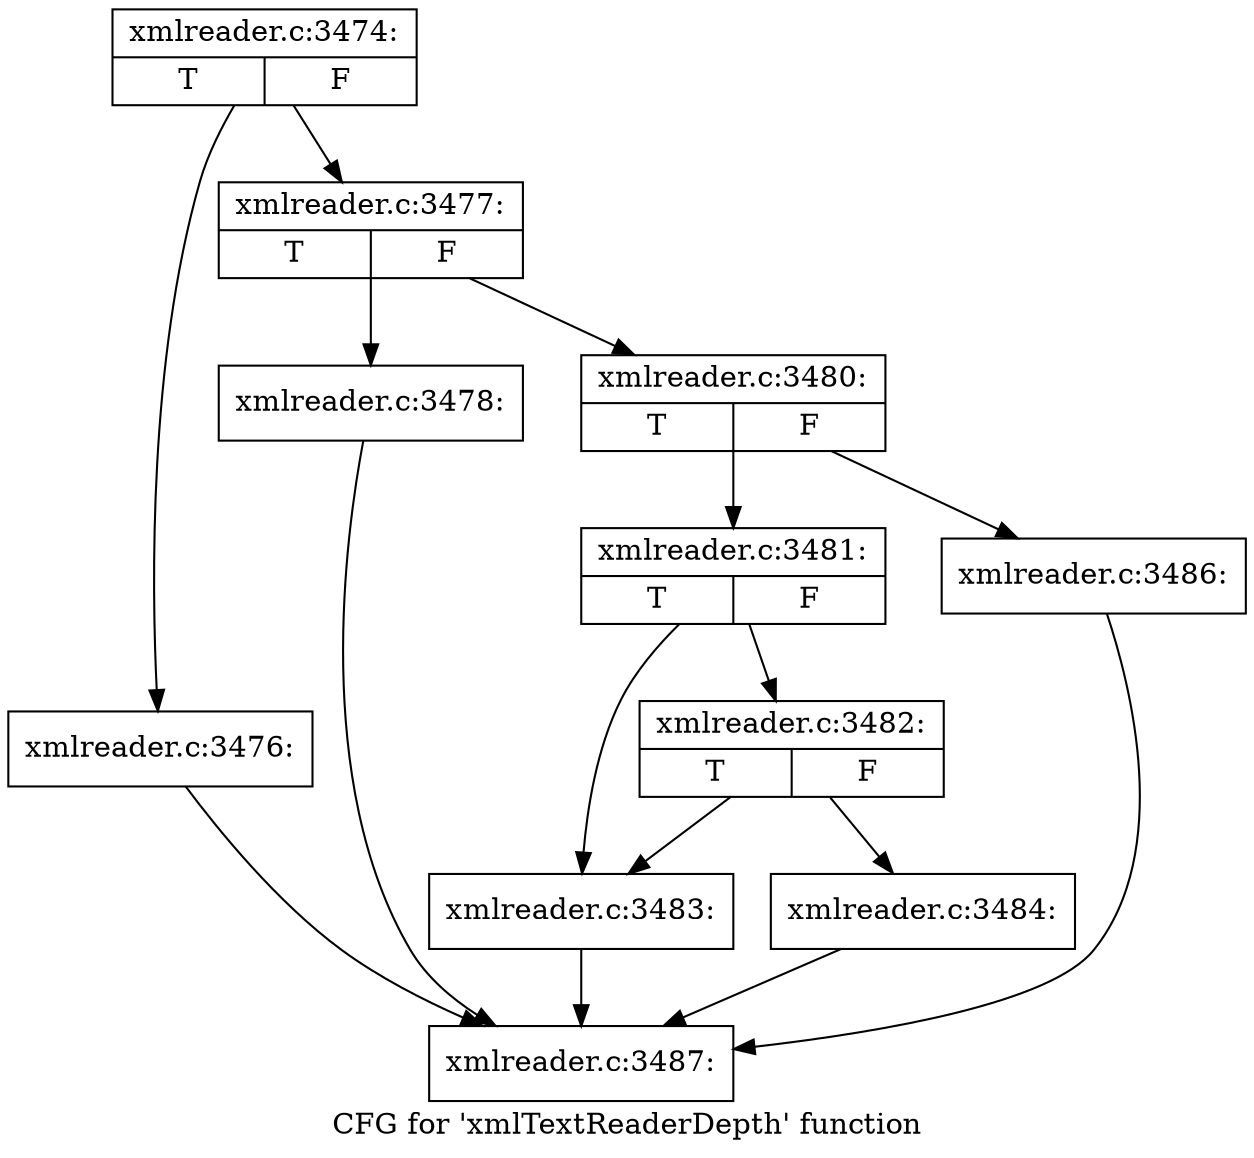 digraph "CFG for 'xmlTextReaderDepth' function" {
	label="CFG for 'xmlTextReaderDepth' function";

	Node0x48037f0 [shape=record,label="{xmlreader.c:3474:|{<s0>T|<s1>F}}"];
	Node0x48037f0 -> Node0x4803620;
	Node0x48037f0 -> Node0x4803670;
	Node0x4803620 [shape=record,label="{xmlreader.c:3476:}"];
	Node0x4803620 -> Node0x4803b20;
	Node0x4803670 [shape=record,label="{xmlreader.c:3477:|{<s0>T|<s1>F}}"];
	Node0x4803670 -> Node0x47fdde0;
	Node0x4803670 -> Node0x47fde30;
	Node0x47fdde0 [shape=record,label="{xmlreader.c:3478:}"];
	Node0x47fdde0 -> Node0x4803b20;
	Node0x47fde30 [shape=record,label="{xmlreader.c:3480:|{<s0>T|<s1>F}}"];
	Node0x47fde30 -> Node0x48047f0;
	Node0x47fde30 -> Node0x4804840;
	Node0x48047f0 [shape=record,label="{xmlreader.c:3481:|{<s0>T|<s1>F}}"];
	Node0x48047f0 -> Node0x4804d30;
	Node0x48047f0 -> Node0x4804dd0;
	Node0x4804dd0 [shape=record,label="{xmlreader.c:3482:|{<s0>T|<s1>F}}"];
	Node0x4804dd0 -> Node0x4804d30;
	Node0x4804dd0 -> Node0x4804d80;
	Node0x4804d30 [shape=record,label="{xmlreader.c:3483:}"];
	Node0x4804d30 -> Node0x4803b20;
	Node0x4804d80 [shape=record,label="{xmlreader.c:3484:}"];
	Node0x4804d80 -> Node0x4803b20;
	Node0x4804840 [shape=record,label="{xmlreader.c:3486:}"];
	Node0x4804840 -> Node0x4803b20;
	Node0x4803b20 [shape=record,label="{xmlreader.c:3487:}"];
}
